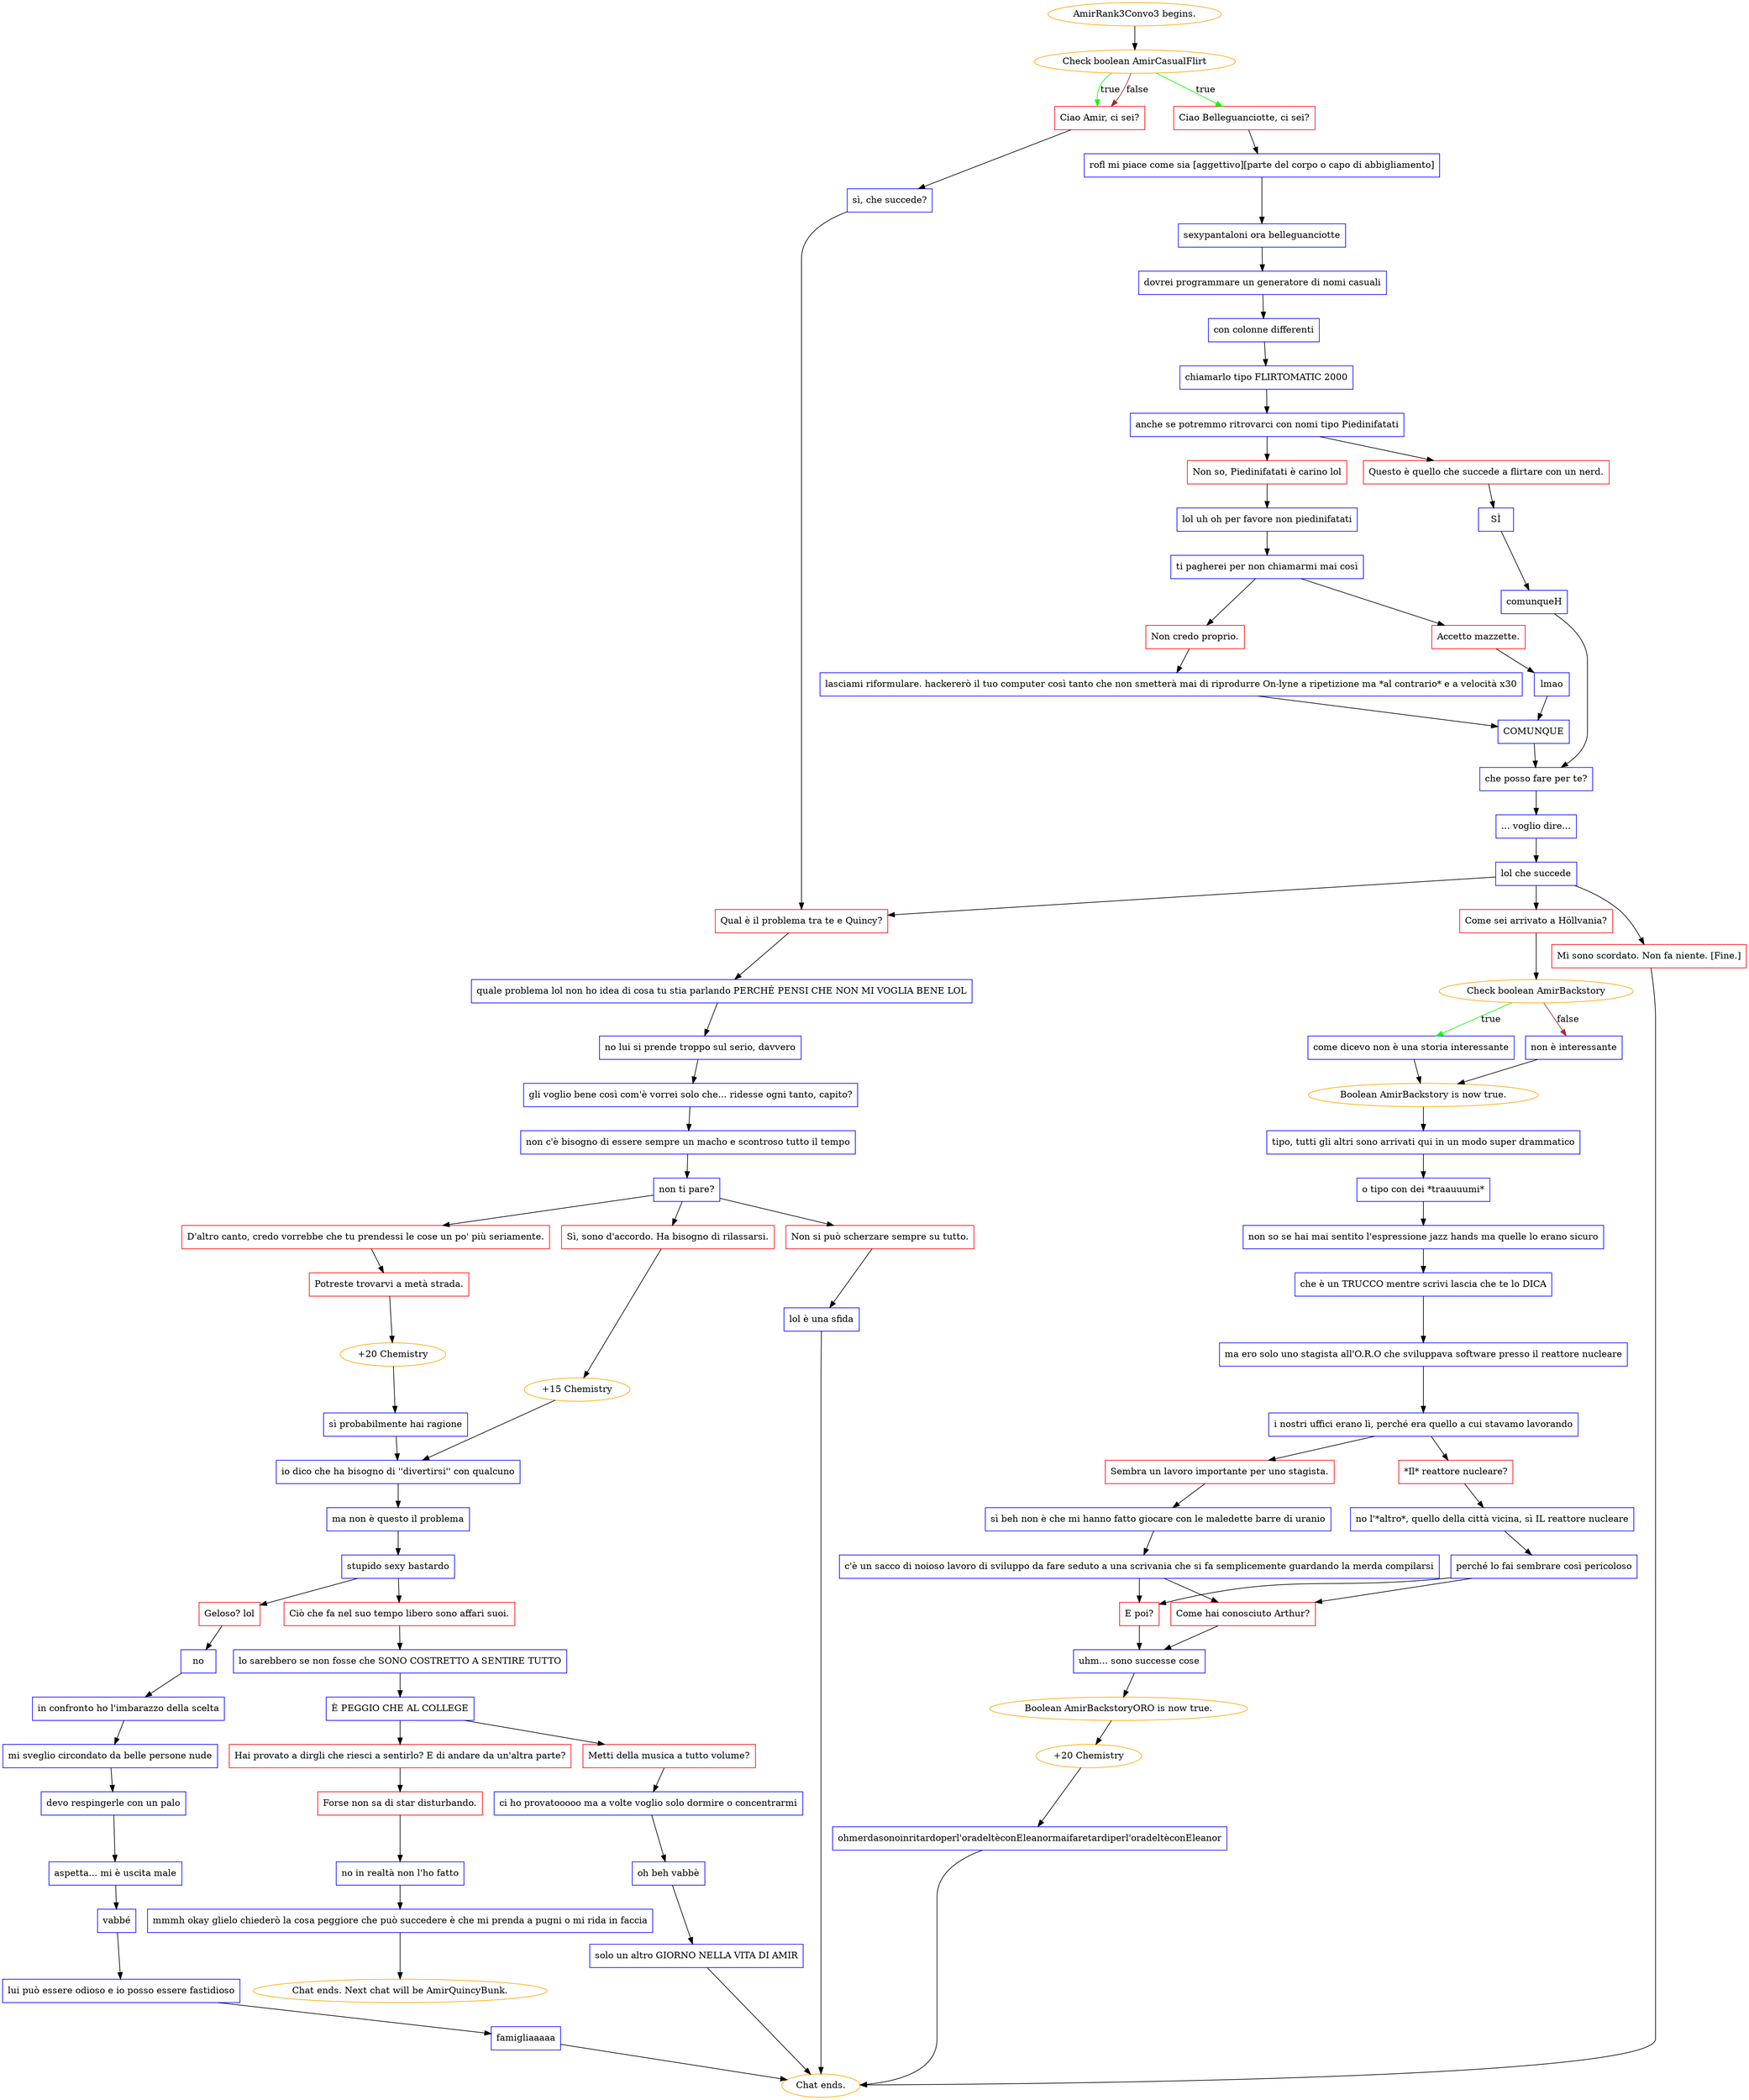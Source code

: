 digraph {
	"AmirRank3Convo3 begins." [color=orange];
		"AmirRank3Convo3 begins." -> j2982152212;
	j2982152212 [label="Check boolean AmirCasualFlirt",color=orange];
		j2982152212 -> j1488766737 [label=true,color=green];
		j2982152212 -> j2788358276 [label=true,color=green];
		j2982152212 -> j2788358276 [label=false,color=brown];
	j1488766737 [label="Ciao Belleguanciotte, ci sei?",shape=box,color=red];
		j1488766737 -> j2302830510;
	j2788358276 [label="Ciao Amir, ci sei?",shape=box,color=red];
		j2788358276 -> j3165533609;
	j2302830510 [label="rofl mi piace come sia [aggettivo][parte del corpo o capo di abbigliamento]",shape=box,color=blue];
		j2302830510 -> j96438890;
	j3165533609 [label="sì, che succede?",shape=box,color=blue];
		j3165533609 -> j2999514011;
	j96438890 [label="sexypantaloni ora belleguanciotte",shape=box,color=blue];
		j96438890 -> j2516296901;
	j2999514011 [label="Qual è il problema tra te e Quincy?",shape=box,color=red];
		j2999514011 -> j2848371462;
	j2516296901 [label="dovrei programmare un generatore di nomi casuali",shape=box,color=blue];
		j2516296901 -> j458095421;
	j2848371462 [label="quale problema lol non ho idea di cosa tu stia parlando PERCHÉ PENSI CHE NON MI VOGLIA BENE LOL",shape=box,color=blue];
		j2848371462 -> j653932553;
	j458095421 [label="con colonne differenti",shape=box,color=blue];
		j458095421 -> j1158742446;
	j653932553 [label="no lui si prende troppo sul serio, davvero",shape=box,color=blue];
		j653932553 -> j2615666123;
	j1158742446 [label="chiamarlo tipo FLIRTOMATIC 2000",shape=box,color=blue];
		j1158742446 -> j1474788986;
	j2615666123 [label="gli voglio bene così com'è vorrei solo che... ridesse ogni tanto, capito?",shape=box,color=blue];
		j2615666123 -> j323239679;
	j1474788986 [label="anche se potremmo ritrovarci con nomi tipo Piedinifatati",shape=box,color=blue];
		j1474788986 -> j3837959269;
		j1474788986 -> j1868181728;
	j323239679 [label="non c'è bisogno di essere sempre un macho e scontroso tutto il tempo",shape=box,color=blue];
		j323239679 -> j40446010;
	j3837959269 [label="Non so, Piedinifatati è carino lol",shape=box,color=red];
		j3837959269 -> j851785729;
	j1868181728 [label="Questo è quello che succede a flirtare con un nerd.",shape=box,color=red];
		j1868181728 -> j1932262245;
	j40446010 [label="non ti pare?",shape=box,color=blue];
		j40446010 -> j2554230497;
		j40446010 -> j4125030798;
		j40446010 -> j2857470159;
	j851785729 [label="lol uh oh per favore non piedinifatati",shape=box,color=blue];
		j851785729 -> j3867228909;
	j1932262245 [label="SÌ",shape=box,color=blue];
		j1932262245 -> j2873124129;
	j2554230497 [label="D'altro canto, credo vorrebbe che tu prendessi le cose un po' più seriamente.",shape=box,color=red];
		j2554230497 -> j558065890;
	j4125030798 [label="Sì, sono d'accordo. Ha bisogno di rilassarsi.",shape=box,color=red];
		j4125030798 -> j843784874;
	j2857470159 [label="Non si può scherzare sempre su tutto.",shape=box,color=red];
		j2857470159 -> j1338043793;
	j3867228909 [label="ti pagherei per non chiamarmi mai così",shape=box,color=blue];
		j3867228909 -> j527905689;
		j3867228909 -> j4279659656;
	j2873124129 [label="comunqueH",shape=box,color=blue];
		j2873124129 -> j761915107;
	j558065890 [label="Potreste trovarvi a metà strada.",shape=box,color=red];
		j558065890 -> j1982725824;
	j843784874 [label="+15 Chemistry",color=orange];
		j843784874 -> j2259917581;
	j1338043793 [label="lol è una sfida",shape=box,color=blue];
		j1338043793 -> "Chat ends.";
	j527905689 [label="Accetto mazzette.",shape=box,color=red];
		j527905689 -> j3818377752;
	j4279659656 [label="Non credo proprio.",shape=box,color=red];
		j4279659656 -> j3290693299;
	j761915107 [label="che posso fare per te?",shape=box,color=blue];
		j761915107 -> j3875027602;
	j1982725824 [label="+20 Chemistry",color=orange];
		j1982725824 -> j2779913488;
	j2259917581 [label="io dico che ha bisogno di ''divertirsi'' con qualcuno",shape=box,color=blue];
		j2259917581 -> j2226955505;
	"Chat ends." [color=orange];
	j3818377752 [label="lmao",shape=box,color=blue];
		j3818377752 -> j3709145736;
	j3290693299 [label="lasciami riformulare. hackererò il tuo computer così tanto che non smetterà mai di riprodurre On-lyne a ripetizione ma *al contrario* e a velocità x30",shape=box,color=blue];
		j3290693299 -> j3709145736;
	j3875027602 [label="... voglio dire...",shape=box,color=blue];
		j3875027602 -> j3990764254;
	j2779913488 [label="sì probabilmente hai ragione",shape=box,color=blue];
		j2779913488 -> j2259917581;
	j2226955505 [label="ma non è questo il problema",shape=box,color=blue];
		j2226955505 -> j2681509129;
	j3709145736 [label="COMUNQUE",shape=box,color=blue];
		j3709145736 -> j761915107;
	j3990764254 [label="lol che succede",shape=box,color=blue];
		j3990764254 -> j63367633;
		j3990764254 -> j2999514011;
		j3990764254 -> j2803164739;
	j2681509129 [label="stupido sexy bastardo",shape=box,color=blue];
		j2681509129 -> j1746072241;
		j2681509129 -> j4062054343;
	j63367633 [label="Come sei arrivato a Höllvania?",shape=box,color=red];
		j63367633 -> j1182970936;
	j2803164739 [label="Mi sono scordato. Non fa niente. [Fine.]",shape=box,color=red];
		j2803164739 -> "Chat ends.";
	j1746072241 [label="Geloso? lol",shape=box,color=red];
		j1746072241 -> j867710699;
	j4062054343 [label="Ciò che fa nel suo tempo libero sono affari suoi.",shape=box,color=red];
		j4062054343 -> j3354165996;
	j1182970936 [label="Check boolean AmirBackstory",color=orange];
		j1182970936 -> j4188043116 [label=true,color=green];
		j1182970936 -> j1512894849 [label=false,color=brown];
	j867710699 [label="no",shape=box,color=blue];
		j867710699 -> j67949262;
	j3354165996 [label="lo sarebbero se non fosse che SONO COSTRETTO A SENTIRE TUTTO",shape=box,color=blue];
		j3354165996 -> j3135458677;
	j4188043116 [label="come dicevo non è una storia interessante",shape=box,color=blue];
		j4188043116 -> j2358207345;
	j1512894849 [label="non è interessante",shape=box,color=blue];
		j1512894849 -> j2358207345;
	j67949262 [label="in confronto ho l'imbarazzo della scelta",shape=box,color=blue];
		j67949262 -> j183251071;
	j3135458677 [label="È PEGGIO CHE AL COLLEGE",shape=box,color=blue];
		j3135458677 -> j2651767618;
		j3135458677 -> j690089366;
	j2358207345 [label="Boolean AmirBackstory is now true.",color=orange];
		j2358207345 -> j706298032;
	j183251071 [label="mi sveglio circondato da belle persone nude",shape=box,color=blue];
		j183251071 -> j1121570568;
	j2651767618 [label="Hai provato a dirgli che riesci a sentirlo? E di andare da un'altra parte?",shape=box,color=red];
		j2651767618 -> j881471309;
	j690089366 [label="Metti della musica a tutto volume?",shape=box,color=red];
		j690089366 -> j1365098220;
	j706298032 [label="tipo, tutti gli altri sono arrivati qui in un modo super drammatico",shape=box,color=blue];
		j706298032 -> j1577744241;
	j1121570568 [label="devo respingerle con un palo",shape=box,color=blue];
		j1121570568 -> j4059418673;
	j881471309 [label="Forse non sa di star disturbando.",shape=box,color=red];
		j881471309 -> j142599710;
	j1365098220 [label="ci ho provatooooo ma a volte voglio solo dormire o concentrarmi",shape=box,color=blue];
		j1365098220 -> j2982129362;
	j1577744241 [label="o tipo con dei *traauuumi*",shape=box,color=blue];
		j1577744241 -> j4062901448;
	j4059418673 [label="aspetta... mi è uscita male",shape=box,color=blue];
		j4059418673 -> j3056791986;
	j142599710 [label="no in realtà non l'ho fatto",shape=box,color=blue];
		j142599710 -> j1170176915;
	j2982129362 [label="oh beh vabbè",shape=box,color=blue];
		j2982129362 -> j1103488782;
	j4062901448 [label="non so se hai mai sentito l'espressione jazz hands ma quelle lo erano sicuro",shape=box,color=blue];
		j4062901448 -> j1930981533;
	j3056791986 [label="vabbé",shape=box,color=blue];
		j3056791986 -> j4039298188;
	j1170176915 [label="mmmh okay glielo chiederò la cosa peggiore che può succedere è che mi prenda a pugni o mi rida in faccia",shape=box,color=blue];
		j1170176915 -> "Chat ends. Next chat will be AmirQuincyBunk.";
	j1103488782 [label="solo un altro GIORNO NELLA VITA DI AMIR",shape=box,color=blue];
		j1103488782 -> "Chat ends.";
	j1930981533 [label="che è un TRUCCO mentre scrivi lascia che te lo DICA",shape=box,color=blue];
		j1930981533 -> j3152705049;
	j4039298188 [label="lui può essere odioso e io posso essere fastidioso",shape=box,color=blue];
		j4039298188 -> j3138525563;
	"Chat ends. Next chat will be AmirQuincyBunk." [color=orange];
	j3152705049 [label="ma ero solo uno stagista all'O.R.O che sviluppava software presso il reattore nucleare",shape=box,color=blue];
		j3152705049 -> j338186341;
	j3138525563 [label="famigliaaaaa",shape=box,color=blue];
		j3138525563 -> "Chat ends.";
	j338186341 [label="i nostri uffici erano lì, perché era quello a cui stavamo lavorando",shape=box,color=blue];
		j338186341 -> j942275023;
		j338186341 -> j2599343898;
	j942275023 [label="*Il* reattore nucleare?",shape=box,color=red];
		j942275023 -> j1736587789;
	j2599343898 [label="Sembra un lavoro importante per uno stagista.",shape=box,color=red];
		j2599343898 -> j3562130986;
	j1736587789 [label="no l'*altro*, quello della città vicina, sì IL reattore nucleare",shape=box,color=blue];
		j1736587789 -> j2306660763;
	j3562130986 [label="sì beh non è che mi hanno fatto giocare con le maledette barre di uranio",shape=box,color=blue];
		j3562130986 -> j2610205856;
	j2306660763 [label="perché lo fai sembrare così pericoloso",shape=box,color=blue];
		j2306660763 -> j381365496;
		j2306660763 -> j217602844;
	j2610205856 [label="c'è un sacco di noioso lavoro di sviluppo da fare seduto a una scrivania che si fa semplicemente guardando la merda compilarsi",shape=box,color=blue];
		j2610205856 -> j381365496;
		j2610205856 -> j217602844;
	j381365496 [label="E poi?",shape=box,color=red];
		j381365496 -> j2071111582;
	j217602844 [label="Come hai conosciuto Arthur?",shape=box,color=red];
		j217602844 -> j2071111582;
	j2071111582 [label="uhm... sono successe cose",shape=box,color=blue];
		j2071111582 -> j1240297433;
	j1240297433 [label="Boolean AmirBackstoryORO is now true.",color=orange];
		j1240297433 -> j2283205329;
	j2283205329 [label="+20 Chemistry",color=orange];
		j2283205329 -> j2196697025;
	j2196697025 [label="ohmerdasonoinritardoperl'oradeltèconEleanormaifaretardiperl'oradeltèconEleanor",shape=box,color=blue];
		j2196697025 -> "Chat ends.";
}